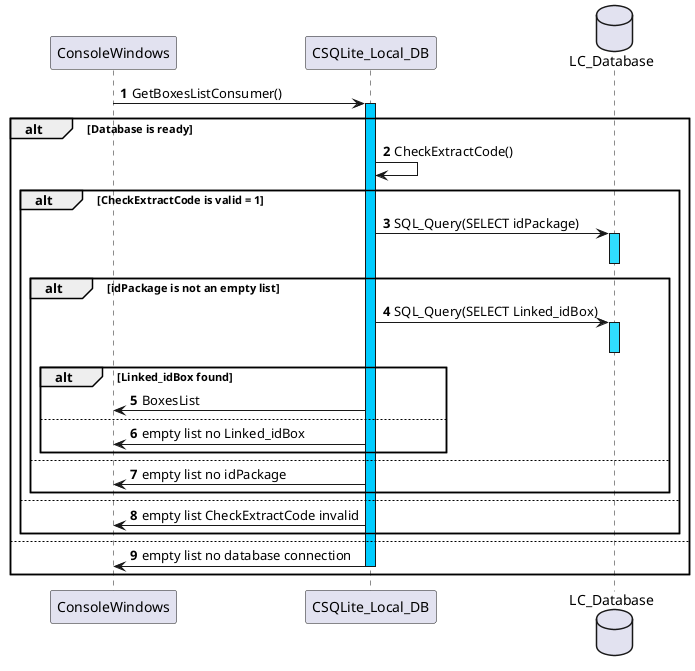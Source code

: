 @startuml


autonumber
ConsoleWindows -> CSQLite_Local_DB : GetBoxesListConsumer()
activate CSQLite_Local_DB #00CCFF

 alt Database is ready

     database LC_Database
     CSQLite_Local_DB -> CSQLite_Local_DB : CheckExtractCode()

     alt CheckExtractCode is valid = 1

         CSQLite_Local_DB -> LC_Database : SQL_Query(SELECT idPackage)
         activate LC_Database #30DDFF
         deactivate LC_Database

         alt idPackage is not an empty list

             CSQLite_Local_DB -> LC_Database : SQL_Query(SELECT Linked_idBox)
             activate LC_Database #30DDFF
             deactivate LC_Database

             alt Linked_idBox found
                 CSQLite_Local_DB -> ConsoleWindows : BoxesList
             else
                 CSQLite_Local_DB -> ConsoleWindows : empty list no Linked_idBox
             end
         else
             CSQLite_Local_DB -> ConsoleWindows : empty list no idPackage
         end

     else
         CSQLite_Local_DB -> ConsoleWindows : empty list CheckExtractCode invalid
     end

 else
     CSQLite_Local_DB -> ConsoleWindows : empty list no database connection
     deactivate CSQLite_Local_DB
 end

@enduml
